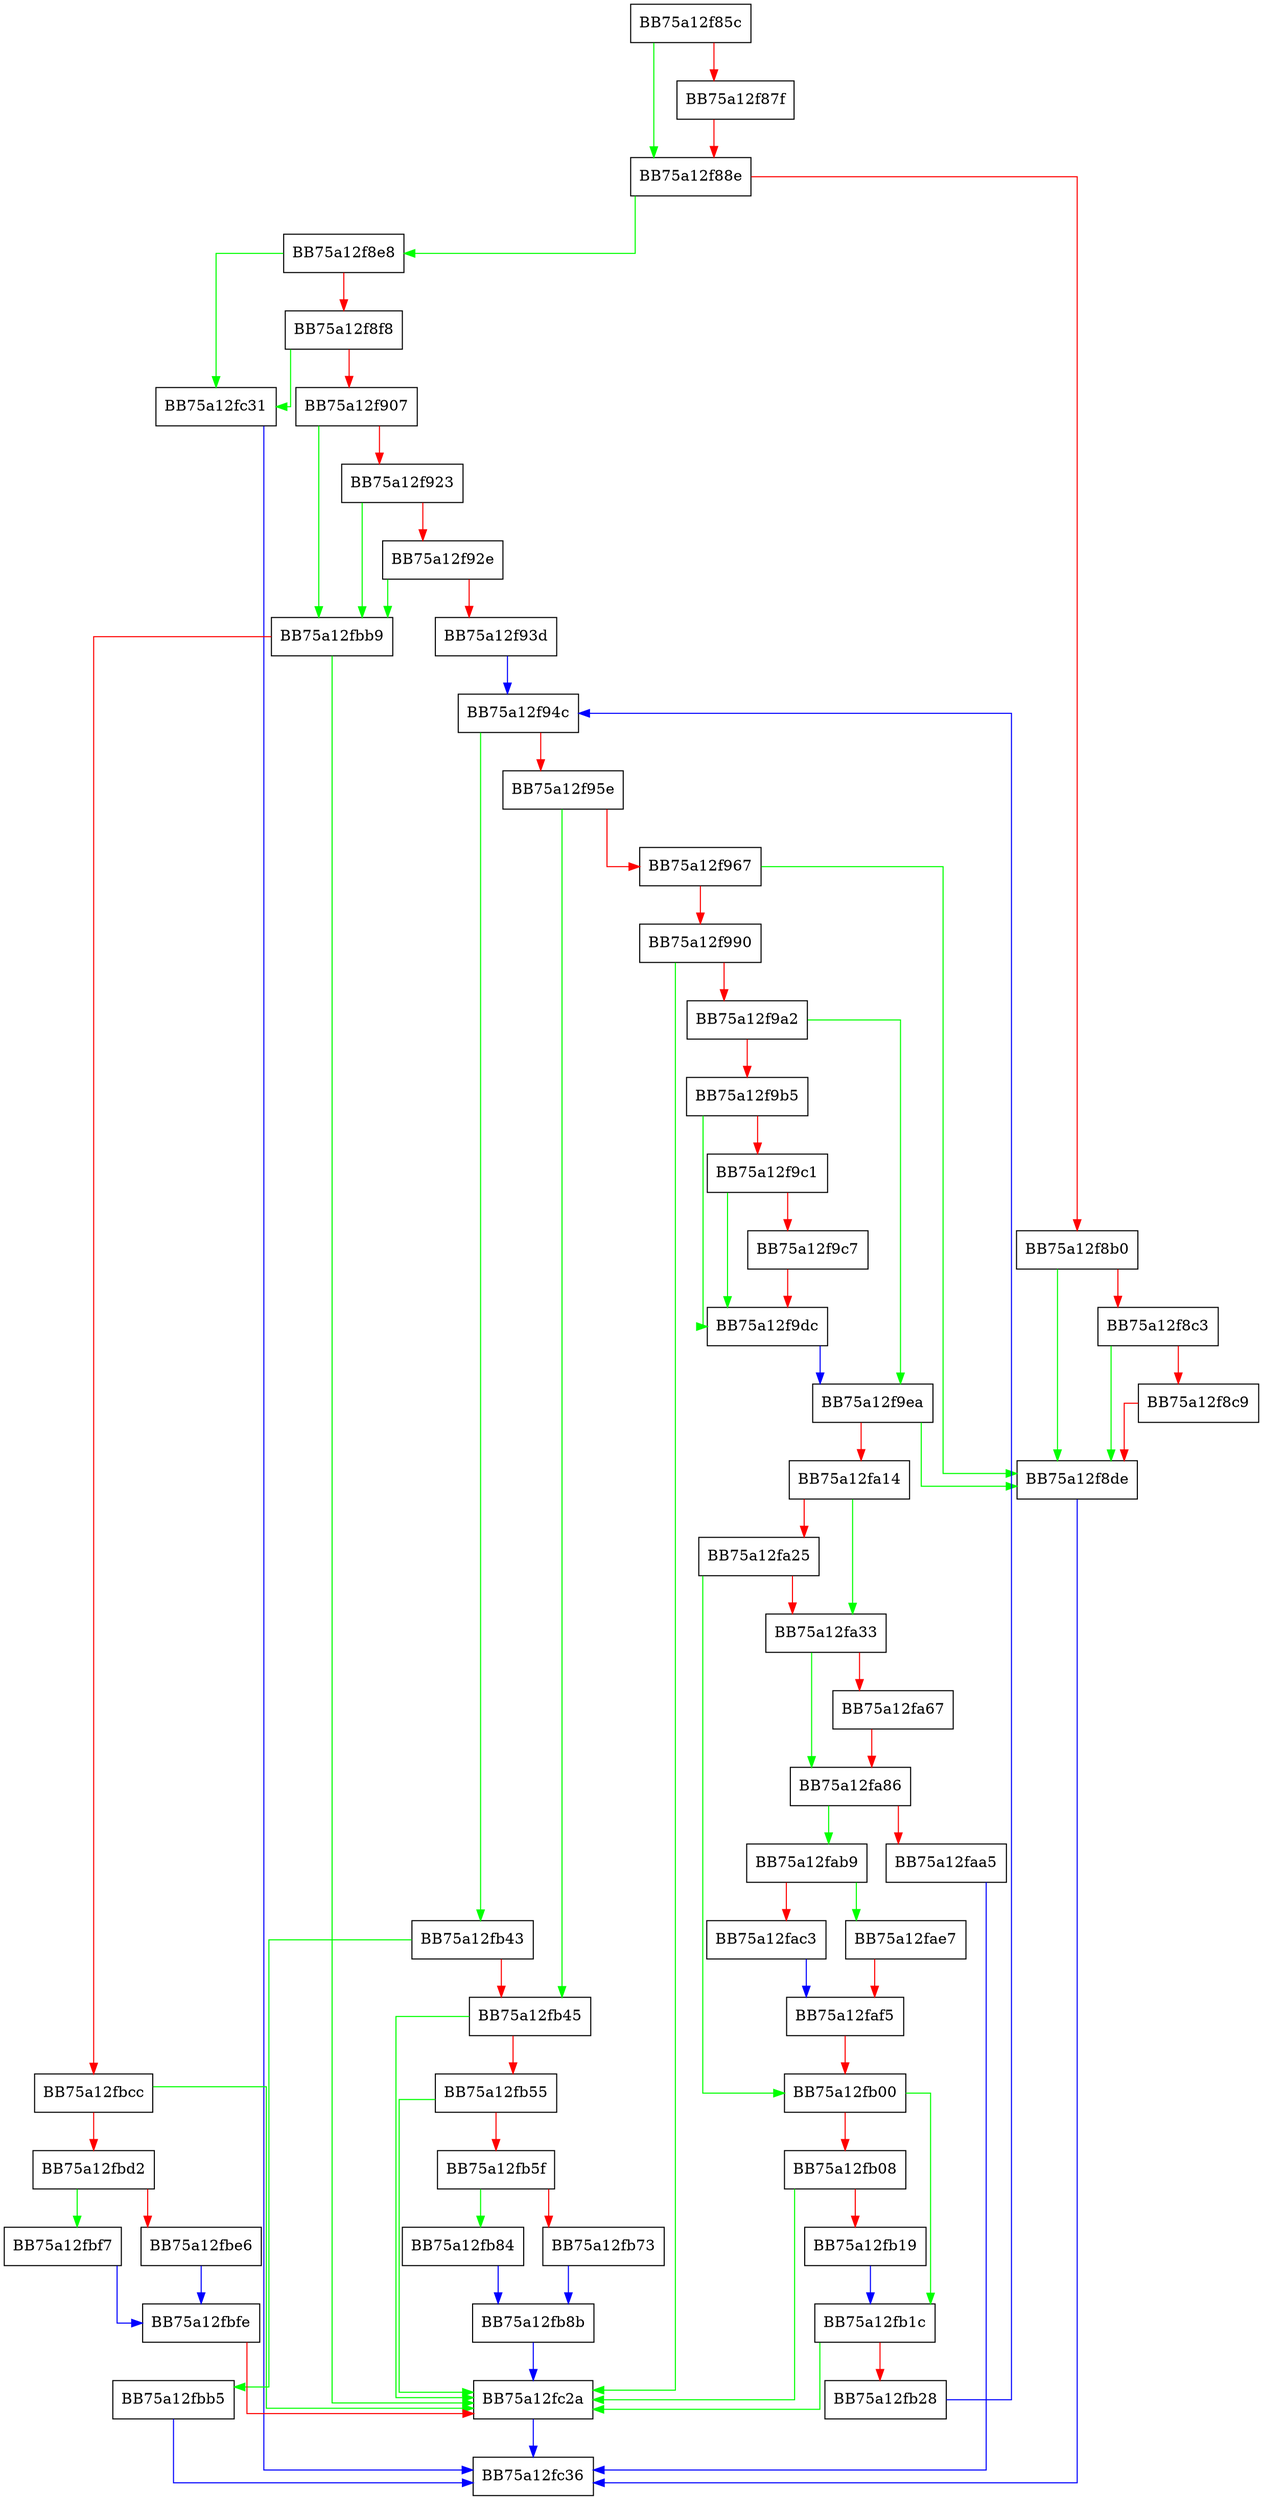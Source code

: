 digraph Load {
  node [shape="box"];
  graph [splines=ortho];
  BB75a12f85c -> BB75a12f88e [color="green"];
  BB75a12f85c -> BB75a12f87f [color="red"];
  BB75a12f87f -> BB75a12f88e [color="red"];
  BB75a12f88e -> BB75a12f8e8 [color="green"];
  BB75a12f88e -> BB75a12f8b0 [color="red"];
  BB75a12f8b0 -> BB75a12f8de [color="green"];
  BB75a12f8b0 -> BB75a12f8c3 [color="red"];
  BB75a12f8c3 -> BB75a12f8de [color="green"];
  BB75a12f8c3 -> BB75a12f8c9 [color="red"];
  BB75a12f8c9 -> BB75a12f8de [color="red"];
  BB75a12f8de -> BB75a12fc36 [color="blue"];
  BB75a12f8e8 -> BB75a12fc31 [color="green"];
  BB75a12f8e8 -> BB75a12f8f8 [color="red"];
  BB75a12f8f8 -> BB75a12fc31 [color="green"];
  BB75a12f8f8 -> BB75a12f907 [color="red"];
  BB75a12f907 -> BB75a12fbb9 [color="green"];
  BB75a12f907 -> BB75a12f923 [color="red"];
  BB75a12f923 -> BB75a12fbb9 [color="green"];
  BB75a12f923 -> BB75a12f92e [color="red"];
  BB75a12f92e -> BB75a12fbb9 [color="green"];
  BB75a12f92e -> BB75a12f93d [color="red"];
  BB75a12f93d -> BB75a12f94c [color="blue"];
  BB75a12f94c -> BB75a12fb43 [color="green"];
  BB75a12f94c -> BB75a12f95e [color="red"];
  BB75a12f95e -> BB75a12fb45 [color="green"];
  BB75a12f95e -> BB75a12f967 [color="red"];
  BB75a12f967 -> BB75a12f8de [color="green"];
  BB75a12f967 -> BB75a12f990 [color="red"];
  BB75a12f990 -> BB75a12fc2a [color="green"];
  BB75a12f990 -> BB75a12f9a2 [color="red"];
  BB75a12f9a2 -> BB75a12f9ea [color="green"];
  BB75a12f9a2 -> BB75a12f9b5 [color="red"];
  BB75a12f9b5 -> BB75a12f9dc [color="green"];
  BB75a12f9b5 -> BB75a12f9c1 [color="red"];
  BB75a12f9c1 -> BB75a12f9dc [color="green"];
  BB75a12f9c1 -> BB75a12f9c7 [color="red"];
  BB75a12f9c7 -> BB75a12f9dc [color="red"];
  BB75a12f9dc -> BB75a12f9ea [color="blue"];
  BB75a12f9ea -> BB75a12f8de [color="green"];
  BB75a12f9ea -> BB75a12fa14 [color="red"];
  BB75a12fa14 -> BB75a12fa33 [color="green"];
  BB75a12fa14 -> BB75a12fa25 [color="red"];
  BB75a12fa25 -> BB75a12fb00 [color="green"];
  BB75a12fa25 -> BB75a12fa33 [color="red"];
  BB75a12fa33 -> BB75a12fa86 [color="green"];
  BB75a12fa33 -> BB75a12fa67 [color="red"];
  BB75a12fa67 -> BB75a12fa86 [color="red"];
  BB75a12fa86 -> BB75a12fab9 [color="green"];
  BB75a12fa86 -> BB75a12faa5 [color="red"];
  BB75a12faa5 -> BB75a12fc36 [color="blue"];
  BB75a12fab9 -> BB75a12fae7 [color="green"];
  BB75a12fab9 -> BB75a12fac3 [color="red"];
  BB75a12fac3 -> BB75a12faf5 [color="blue"];
  BB75a12fae7 -> BB75a12faf5 [color="red"];
  BB75a12faf5 -> BB75a12fb00 [color="red"];
  BB75a12fb00 -> BB75a12fb1c [color="green"];
  BB75a12fb00 -> BB75a12fb08 [color="red"];
  BB75a12fb08 -> BB75a12fc2a [color="green"];
  BB75a12fb08 -> BB75a12fb19 [color="red"];
  BB75a12fb19 -> BB75a12fb1c [color="blue"];
  BB75a12fb1c -> BB75a12fc2a [color="green"];
  BB75a12fb1c -> BB75a12fb28 [color="red"];
  BB75a12fb28 -> BB75a12f94c [color="blue"];
  BB75a12fb43 -> BB75a12fbb5 [color="green"];
  BB75a12fb43 -> BB75a12fb45 [color="red"];
  BB75a12fb45 -> BB75a12fc2a [color="green"];
  BB75a12fb45 -> BB75a12fb55 [color="red"];
  BB75a12fb55 -> BB75a12fc2a [color="green"];
  BB75a12fb55 -> BB75a12fb5f [color="red"];
  BB75a12fb5f -> BB75a12fb84 [color="green"];
  BB75a12fb5f -> BB75a12fb73 [color="red"];
  BB75a12fb73 -> BB75a12fb8b [color="blue"];
  BB75a12fb84 -> BB75a12fb8b [color="blue"];
  BB75a12fb8b -> BB75a12fc2a [color="blue"];
  BB75a12fbb5 -> BB75a12fc36 [color="blue"];
  BB75a12fbb9 -> BB75a12fc2a [color="green"];
  BB75a12fbb9 -> BB75a12fbcc [color="red"];
  BB75a12fbcc -> BB75a12fc2a [color="green"];
  BB75a12fbcc -> BB75a12fbd2 [color="red"];
  BB75a12fbd2 -> BB75a12fbf7 [color="green"];
  BB75a12fbd2 -> BB75a12fbe6 [color="red"];
  BB75a12fbe6 -> BB75a12fbfe [color="blue"];
  BB75a12fbf7 -> BB75a12fbfe [color="blue"];
  BB75a12fbfe -> BB75a12fc2a [color="red"];
  BB75a12fc2a -> BB75a12fc36 [color="blue"];
  BB75a12fc31 -> BB75a12fc36 [color="blue"];
}